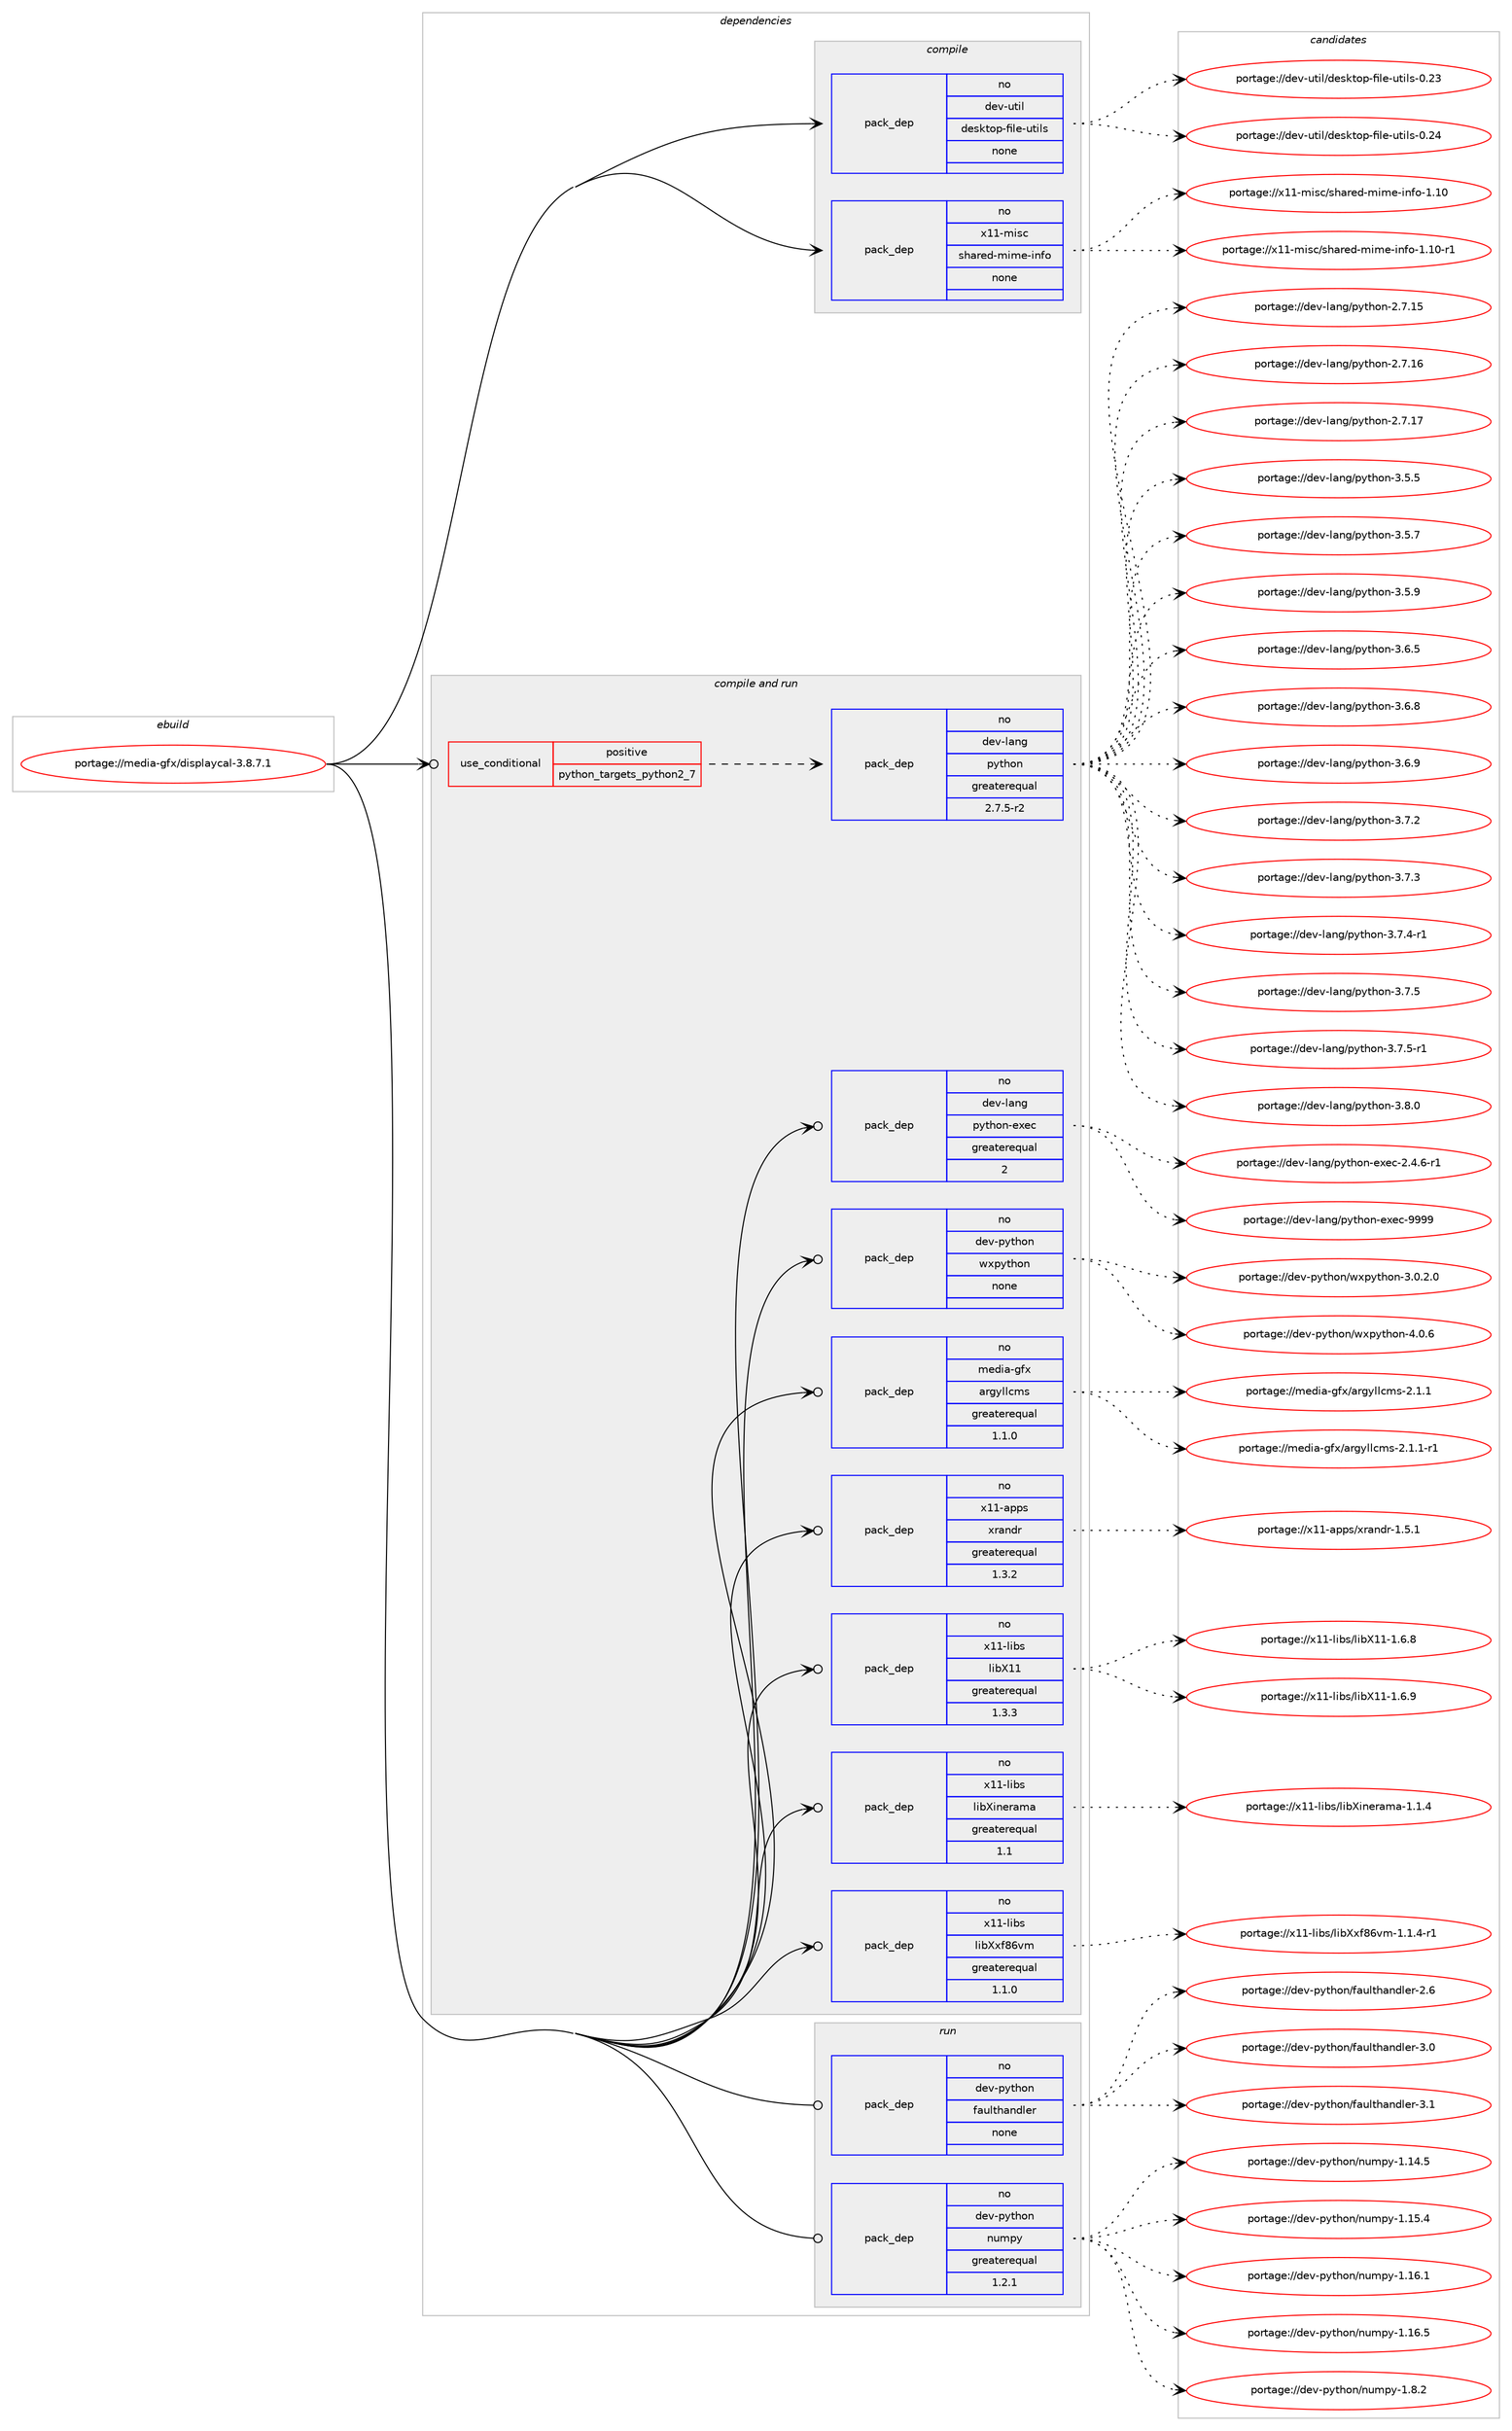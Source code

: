 digraph prolog {

# *************
# Graph options
# *************

newrank=true;
concentrate=true;
compound=true;
graph [rankdir=LR,fontname=Helvetica,fontsize=10,ranksep=1.5];#, ranksep=2.5, nodesep=0.2];
edge  [arrowhead=vee];
node  [fontname=Helvetica,fontsize=10];

# **********
# The ebuild
# **********

subgraph cluster_leftcol {
color=gray;
rank=same;
label=<<i>ebuild</i>>;
id [label="portage://media-gfx/displaycal-3.8.7.1", color=red, width=4, href="../media-gfx/displaycal-3.8.7.1.svg"];
}

# ****************
# The dependencies
# ****************

subgraph cluster_midcol {
color=gray;
label=<<i>dependencies</i>>;
subgraph cluster_compile {
fillcolor="#eeeeee";
style=filled;
label=<<i>compile</i>>;
subgraph pack228723 {
dependency311799 [label=<<TABLE BORDER="0" CELLBORDER="1" CELLSPACING="0" CELLPADDING="4" WIDTH="220"><TR><TD ROWSPAN="6" CELLPADDING="30">pack_dep</TD></TR><TR><TD WIDTH="110">no</TD></TR><TR><TD>dev-util</TD></TR><TR><TD>desktop-file-utils</TD></TR><TR><TD>none</TD></TR><TR><TD></TD></TR></TABLE>>, shape=none, color=blue];
}
id:e -> dependency311799:w [weight=20,style="solid",arrowhead="vee"];
subgraph pack228724 {
dependency311800 [label=<<TABLE BORDER="0" CELLBORDER="1" CELLSPACING="0" CELLPADDING="4" WIDTH="220"><TR><TD ROWSPAN="6" CELLPADDING="30">pack_dep</TD></TR><TR><TD WIDTH="110">no</TD></TR><TR><TD>x11-misc</TD></TR><TR><TD>shared-mime-info</TD></TR><TR><TD>none</TD></TR><TR><TD></TD></TR></TABLE>>, shape=none, color=blue];
}
id:e -> dependency311800:w [weight=20,style="solid",arrowhead="vee"];
}
subgraph cluster_compileandrun {
fillcolor="#eeeeee";
style=filled;
label=<<i>compile and run</i>>;
subgraph cond78036 {
dependency311801 [label=<<TABLE BORDER="0" CELLBORDER="1" CELLSPACING="0" CELLPADDING="4"><TR><TD ROWSPAN="3" CELLPADDING="10">use_conditional</TD></TR><TR><TD>positive</TD></TR><TR><TD>python_targets_python2_7</TD></TR></TABLE>>, shape=none, color=red];
subgraph pack228725 {
dependency311802 [label=<<TABLE BORDER="0" CELLBORDER="1" CELLSPACING="0" CELLPADDING="4" WIDTH="220"><TR><TD ROWSPAN="6" CELLPADDING="30">pack_dep</TD></TR><TR><TD WIDTH="110">no</TD></TR><TR><TD>dev-lang</TD></TR><TR><TD>python</TD></TR><TR><TD>greaterequal</TD></TR><TR><TD>2.7.5-r2</TD></TR></TABLE>>, shape=none, color=blue];
}
dependency311801:e -> dependency311802:w [weight=20,style="dashed",arrowhead="vee"];
}
id:e -> dependency311801:w [weight=20,style="solid",arrowhead="odotvee"];
subgraph pack228726 {
dependency311803 [label=<<TABLE BORDER="0" CELLBORDER="1" CELLSPACING="0" CELLPADDING="4" WIDTH="220"><TR><TD ROWSPAN="6" CELLPADDING="30">pack_dep</TD></TR><TR><TD WIDTH="110">no</TD></TR><TR><TD>dev-lang</TD></TR><TR><TD>python-exec</TD></TR><TR><TD>greaterequal</TD></TR><TR><TD>2</TD></TR></TABLE>>, shape=none, color=blue];
}
id:e -> dependency311803:w [weight=20,style="solid",arrowhead="odotvee"];
subgraph pack228727 {
dependency311804 [label=<<TABLE BORDER="0" CELLBORDER="1" CELLSPACING="0" CELLPADDING="4" WIDTH="220"><TR><TD ROWSPAN="6" CELLPADDING="30">pack_dep</TD></TR><TR><TD WIDTH="110">no</TD></TR><TR><TD>dev-python</TD></TR><TR><TD>wxpython</TD></TR><TR><TD>none</TD></TR><TR><TD></TD></TR></TABLE>>, shape=none, color=blue];
}
id:e -> dependency311804:w [weight=20,style="solid",arrowhead="odotvee"];
subgraph pack228728 {
dependency311805 [label=<<TABLE BORDER="0" CELLBORDER="1" CELLSPACING="0" CELLPADDING="4" WIDTH="220"><TR><TD ROWSPAN="6" CELLPADDING="30">pack_dep</TD></TR><TR><TD WIDTH="110">no</TD></TR><TR><TD>media-gfx</TD></TR><TR><TD>argyllcms</TD></TR><TR><TD>greaterequal</TD></TR><TR><TD>1.1.0</TD></TR></TABLE>>, shape=none, color=blue];
}
id:e -> dependency311805:w [weight=20,style="solid",arrowhead="odotvee"];
subgraph pack228729 {
dependency311806 [label=<<TABLE BORDER="0" CELLBORDER="1" CELLSPACING="0" CELLPADDING="4" WIDTH="220"><TR><TD ROWSPAN="6" CELLPADDING="30">pack_dep</TD></TR><TR><TD WIDTH="110">no</TD></TR><TR><TD>x11-apps</TD></TR><TR><TD>xrandr</TD></TR><TR><TD>greaterequal</TD></TR><TR><TD>1.3.2</TD></TR></TABLE>>, shape=none, color=blue];
}
id:e -> dependency311806:w [weight=20,style="solid",arrowhead="odotvee"];
subgraph pack228730 {
dependency311807 [label=<<TABLE BORDER="0" CELLBORDER="1" CELLSPACING="0" CELLPADDING="4" WIDTH="220"><TR><TD ROWSPAN="6" CELLPADDING="30">pack_dep</TD></TR><TR><TD WIDTH="110">no</TD></TR><TR><TD>x11-libs</TD></TR><TR><TD>libX11</TD></TR><TR><TD>greaterequal</TD></TR><TR><TD>1.3.3</TD></TR></TABLE>>, shape=none, color=blue];
}
id:e -> dependency311807:w [weight=20,style="solid",arrowhead="odotvee"];
subgraph pack228731 {
dependency311808 [label=<<TABLE BORDER="0" CELLBORDER="1" CELLSPACING="0" CELLPADDING="4" WIDTH="220"><TR><TD ROWSPAN="6" CELLPADDING="30">pack_dep</TD></TR><TR><TD WIDTH="110">no</TD></TR><TR><TD>x11-libs</TD></TR><TR><TD>libXinerama</TD></TR><TR><TD>greaterequal</TD></TR><TR><TD>1.1</TD></TR></TABLE>>, shape=none, color=blue];
}
id:e -> dependency311808:w [weight=20,style="solid",arrowhead="odotvee"];
subgraph pack228732 {
dependency311809 [label=<<TABLE BORDER="0" CELLBORDER="1" CELLSPACING="0" CELLPADDING="4" WIDTH="220"><TR><TD ROWSPAN="6" CELLPADDING="30">pack_dep</TD></TR><TR><TD WIDTH="110">no</TD></TR><TR><TD>x11-libs</TD></TR><TR><TD>libXxf86vm</TD></TR><TR><TD>greaterequal</TD></TR><TR><TD>1.1.0</TD></TR></TABLE>>, shape=none, color=blue];
}
id:e -> dependency311809:w [weight=20,style="solid",arrowhead="odotvee"];
}
subgraph cluster_run {
fillcolor="#eeeeee";
style=filled;
label=<<i>run</i>>;
subgraph pack228733 {
dependency311810 [label=<<TABLE BORDER="0" CELLBORDER="1" CELLSPACING="0" CELLPADDING="4" WIDTH="220"><TR><TD ROWSPAN="6" CELLPADDING="30">pack_dep</TD></TR><TR><TD WIDTH="110">no</TD></TR><TR><TD>dev-python</TD></TR><TR><TD>faulthandler</TD></TR><TR><TD>none</TD></TR><TR><TD></TD></TR></TABLE>>, shape=none, color=blue];
}
id:e -> dependency311810:w [weight=20,style="solid",arrowhead="odot"];
subgraph pack228734 {
dependency311811 [label=<<TABLE BORDER="0" CELLBORDER="1" CELLSPACING="0" CELLPADDING="4" WIDTH="220"><TR><TD ROWSPAN="6" CELLPADDING="30">pack_dep</TD></TR><TR><TD WIDTH="110">no</TD></TR><TR><TD>dev-python</TD></TR><TR><TD>numpy</TD></TR><TR><TD>greaterequal</TD></TR><TR><TD>1.2.1</TD></TR></TABLE>>, shape=none, color=blue];
}
id:e -> dependency311811:w [weight=20,style="solid",arrowhead="odot"];
}
}

# **************
# The candidates
# **************

subgraph cluster_choices {
rank=same;
color=gray;
label=<<i>candidates</i>>;

subgraph choice228723 {
color=black;
nodesep=1;
choiceportage100101118451171161051084710010111510711611111245102105108101451171161051081154548465051 [label="portage://dev-util/desktop-file-utils-0.23", color=red, width=4,href="../dev-util/desktop-file-utils-0.23.svg"];
choiceportage100101118451171161051084710010111510711611111245102105108101451171161051081154548465052 [label="portage://dev-util/desktop-file-utils-0.24", color=red, width=4,href="../dev-util/desktop-file-utils-0.24.svg"];
dependency311799:e -> choiceportage100101118451171161051084710010111510711611111245102105108101451171161051081154548465051:w [style=dotted,weight="100"];
dependency311799:e -> choiceportage100101118451171161051084710010111510711611111245102105108101451171161051081154548465052:w [style=dotted,weight="100"];
}
subgraph choice228724 {
color=black;
nodesep=1;
choiceportage12049494510910511599471151049711410110045109105109101451051101021114549464948 [label="portage://x11-misc/shared-mime-info-1.10", color=red, width=4,href="../x11-misc/shared-mime-info-1.10.svg"];
choiceportage120494945109105115994711510497114101100451091051091014510511010211145494649484511449 [label="portage://x11-misc/shared-mime-info-1.10-r1", color=red, width=4,href="../x11-misc/shared-mime-info-1.10-r1.svg"];
dependency311800:e -> choiceportage12049494510910511599471151049711410110045109105109101451051101021114549464948:w [style=dotted,weight="100"];
dependency311800:e -> choiceportage120494945109105115994711510497114101100451091051091014510511010211145494649484511449:w [style=dotted,weight="100"];
}
subgraph choice228725 {
color=black;
nodesep=1;
choiceportage10010111845108971101034711212111610411111045504655464953 [label="portage://dev-lang/python-2.7.15", color=red, width=4,href="../dev-lang/python-2.7.15.svg"];
choiceportage10010111845108971101034711212111610411111045504655464954 [label="portage://dev-lang/python-2.7.16", color=red, width=4,href="../dev-lang/python-2.7.16.svg"];
choiceportage10010111845108971101034711212111610411111045504655464955 [label="portage://dev-lang/python-2.7.17", color=red, width=4,href="../dev-lang/python-2.7.17.svg"];
choiceportage100101118451089711010347112121116104111110455146534653 [label="portage://dev-lang/python-3.5.5", color=red, width=4,href="../dev-lang/python-3.5.5.svg"];
choiceportage100101118451089711010347112121116104111110455146534655 [label="portage://dev-lang/python-3.5.7", color=red, width=4,href="../dev-lang/python-3.5.7.svg"];
choiceportage100101118451089711010347112121116104111110455146534657 [label="portage://dev-lang/python-3.5.9", color=red, width=4,href="../dev-lang/python-3.5.9.svg"];
choiceportage100101118451089711010347112121116104111110455146544653 [label="portage://dev-lang/python-3.6.5", color=red, width=4,href="../dev-lang/python-3.6.5.svg"];
choiceportage100101118451089711010347112121116104111110455146544656 [label="portage://dev-lang/python-3.6.8", color=red, width=4,href="../dev-lang/python-3.6.8.svg"];
choiceportage100101118451089711010347112121116104111110455146544657 [label="portage://dev-lang/python-3.6.9", color=red, width=4,href="../dev-lang/python-3.6.9.svg"];
choiceportage100101118451089711010347112121116104111110455146554650 [label="portage://dev-lang/python-3.7.2", color=red, width=4,href="../dev-lang/python-3.7.2.svg"];
choiceportage100101118451089711010347112121116104111110455146554651 [label="portage://dev-lang/python-3.7.3", color=red, width=4,href="../dev-lang/python-3.7.3.svg"];
choiceportage1001011184510897110103471121211161041111104551465546524511449 [label="portage://dev-lang/python-3.7.4-r1", color=red, width=4,href="../dev-lang/python-3.7.4-r1.svg"];
choiceportage100101118451089711010347112121116104111110455146554653 [label="portage://dev-lang/python-3.7.5", color=red, width=4,href="../dev-lang/python-3.7.5.svg"];
choiceportage1001011184510897110103471121211161041111104551465546534511449 [label="portage://dev-lang/python-3.7.5-r1", color=red, width=4,href="../dev-lang/python-3.7.5-r1.svg"];
choiceportage100101118451089711010347112121116104111110455146564648 [label="portage://dev-lang/python-3.8.0", color=red, width=4,href="../dev-lang/python-3.8.0.svg"];
dependency311802:e -> choiceportage10010111845108971101034711212111610411111045504655464953:w [style=dotted,weight="100"];
dependency311802:e -> choiceportage10010111845108971101034711212111610411111045504655464954:w [style=dotted,weight="100"];
dependency311802:e -> choiceportage10010111845108971101034711212111610411111045504655464955:w [style=dotted,weight="100"];
dependency311802:e -> choiceportage100101118451089711010347112121116104111110455146534653:w [style=dotted,weight="100"];
dependency311802:e -> choiceportage100101118451089711010347112121116104111110455146534655:w [style=dotted,weight="100"];
dependency311802:e -> choiceportage100101118451089711010347112121116104111110455146534657:w [style=dotted,weight="100"];
dependency311802:e -> choiceportage100101118451089711010347112121116104111110455146544653:w [style=dotted,weight="100"];
dependency311802:e -> choiceportage100101118451089711010347112121116104111110455146544656:w [style=dotted,weight="100"];
dependency311802:e -> choiceportage100101118451089711010347112121116104111110455146544657:w [style=dotted,weight="100"];
dependency311802:e -> choiceportage100101118451089711010347112121116104111110455146554650:w [style=dotted,weight="100"];
dependency311802:e -> choiceportage100101118451089711010347112121116104111110455146554651:w [style=dotted,weight="100"];
dependency311802:e -> choiceportage1001011184510897110103471121211161041111104551465546524511449:w [style=dotted,weight="100"];
dependency311802:e -> choiceportage100101118451089711010347112121116104111110455146554653:w [style=dotted,weight="100"];
dependency311802:e -> choiceportage1001011184510897110103471121211161041111104551465546534511449:w [style=dotted,weight="100"];
dependency311802:e -> choiceportage100101118451089711010347112121116104111110455146564648:w [style=dotted,weight="100"];
}
subgraph choice228726 {
color=black;
nodesep=1;
choiceportage10010111845108971101034711212111610411111045101120101994550465246544511449 [label="portage://dev-lang/python-exec-2.4.6-r1", color=red, width=4,href="../dev-lang/python-exec-2.4.6-r1.svg"];
choiceportage10010111845108971101034711212111610411111045101120101994557575757 [label="portage://dev-lang/python-exec-9999", color=red, width=4,href="../dev-lang/python-exec-9999.svg"];
dependency311803:e -> choiceportage10010111845108971101034711212111610411111045101120101994550465246544511449:w [style=dotted,weight="100"];
dependency311803:e -> choiceportage10010111845108971101034711212111610411111045101120101994557575757:w [style=dotted,weight="100"];
}
subgraph choice228727 {
color=black;
nodesep=1;
choiceportage10010111845112121116104111110471191201121211161041111104551464846504648 [label="portage://dev-python/wxpython-3.0.2.0", color=red, width=4,href="../dev-python/wxpython-3.0.2.0.svg"];
choiceportage1001011184511212111610411111047119120112121116104111110455246484654 [label="portage://dev-python/wxpython-4.0.6", color=red, width=4,href="../dev-python/wxpython-4.0.6.svg"];
dependency311804:e -> choiceportage10010111845112121116104111110471191201121211161041111104551464846504648:w [style=dotted,weight="100"];
dependency311804:e -> choiceportage1001011184511212111610411111047119120112121116104111110455246484654:w [style=dotted,weight="100"];
}
subgraph choice228728 {
color=black;
nodesep=1;
choiceportage1091011001059745103102120479711410312110810899109115455046494649 [label="portage://media-gfx/argyllcms-2.1.1", color=red, width=4,href="../media-gfx/argyllcms-2.1.1.svg"];
choiceportage10910110010597451031021204797114103121108108991091154550464946494511449 [label="portage://media-gfx/argyllcms-2.1.1-r1", color=red, width=4,href="../media-gfx/argyllcms-2.1.1-r1.svg"];
dependency311805:e -> choiceportage1091011001059745103102120479711410312110810899109115455046494649:w [style=dotted,weight="100"];
dependency311805:e -> choiceportage10910110010597451031021204797114103121108108991091154550464946494511449:w [style=dotted,weight="100"];
}
subgraph choice228729 {
color=black;
nodesep=1;
choiceportage120494945971121121154712011497110100114454946534649 [label="portage://x11-apps/xrandr-1.5.1", color=red, width=4,href="../x11-apps/xrandr-1.5.1.svg"];
dependency311806:e -> choiceportage120494945971121121154712011497110100114454946534649:w [style=dotted,weight="100"];
}
subgraph choice228730 {
color=black;
nodesep=1;
choiceportage120494945108105981154710810598884949454946544656 [label="portage://x11-libs/libX11-1.6.8", color=red, width=4,href="../x11-libs/libX11-1.6.8.svg"];
choiceportage120494945108105981154710810598884949454946544657 [label="portage://x11-libs/libX11-1.6.9", color=red, width=4,href="../x11-libs/libX11-1.6.9.svg"];
dependency311807:e -> choiceportage120494945108105981154710810598884949454946544656:w [style=dotted,weight="100"];
dependency311807:e -> choiceportage120494945108105981154710810598884949454946544657:w [style=dotted,weight="100"];
}
subgraph choice228731 {
color=black;
nodesep=1;
choiceportage120494945108105981154710810598881051101011149710997454946494652 [label="portage://x11-libs/libXinerama-1.1.4", color=red, width=4,href="../x11-libs/libXinerama-1.1.4.svg"];
dependency311808:e -> choiceportage120494945108105981154710810598881051101011149710997454946494652:w [style=dotted,weight="100"];
}
subgraph choice228732 {
color=black;
nodesep=1;
choiceportage1204949451081059811547108105988812010256541181094549464946524511449 [label="portage://x11-libs/libXxf86vm-1.1.4-r1", color=red, width=4,href="../x11-libs/libXxf86vm-1.1.4-r1.svg"];
dependency311809:e -> choiceportage1204949451081059811547108105988812010256541181094549464946524511449:w [style=dotted,weight="100"];
}
subgraph choice228733 {
color=black;
nodesep=1;
choiceportage1001011184511212111610411111047102971171081161049711010010810111445504654 [label="portage://dev-python/faulthandler-2.6", color=red, width=4,href="../dev-python/faulthandler-2.6.svg"];
choiceportage1001011184511212111610411111047102971171081161049711010010810111445514648 [label="portage://dev-python/faulthandler-3.0", color=red, width=4,href="../dev-python/faulthandler-3.0.svg"];
choiceportage1001011184511212111610411111047102971171081161049711010010810111445514649 [label="portage://dev-python/faulthandler-3.1", color=red, width=4,href="../dev-python/faulthandler-3.1.svg"];
dependency311810:e -> choiceportage1001011184511212111610411111047102971171081161049711010010810111445504654:w [style=dotted,weight="100"];
dependency311810:e -> choiceportage1001011184511212111610411111047102971171081161049711010010810111445514648:w [style=dotted,weight="100"];
dependency311810:e -> choiceportage1001011184511212111610411111047102971171081161049711010010810111445514649:w [style=dotted,weight="100"];
}
subgraph choice228734 {
color=black;
nodesep=1;
choiceportage100101118451121211161041111104711011710911212145494649524653 [label="portage://dev-python/numpy-1.14.5", color=red, width=4,href="../dev-python/numpy-1.14.5.svg"];
choiceportage100101118451121211161041111104711011710911212145494649534652 [label="portage://dev-python/numpy-1.15.4", color=red, width=4,href="../dev-python/numpy-1.15.4.svg"];
choiceportage100101118451121211161041111104711011710911212145494649544649 [label="portage://dev-python/numpy-1.16.1", color=red, width=4,href="../dev-python/numpy-1.16.1.svg"];
choiceportage100101118451121211161041111104711011710911212145494649544653 [label="portage://dev-python/numpy-1.16.5", color=red, width=4,href="../dev-python/numpy-1.16.5.svg"];
choiceportage1001011184511212111610411111047110117109112121454946564650 [label="portage://dev-python/numpy-1.8.2", color=red, width=4,href="../dev-python/numpy-1.8.2.svg"];
dependency311811:e -> choiceportage100101118451121211161041111104711011710911212145494649524653:w [style=dotted,weight="100"];
dependency311811:e -> choiceportage100101118451121211161041111104711011710911212145494649534652:w [style=dotted,weight="100"];
dependency311811:e -> choiceportage100101118451121211161041111104711011710911212145494649544649:w [style=dotted,weight="100"];
dependency311811:e -> choiceportage100101118451121211161041111104711011710911212145494649544653:w [style=dotted,weight="100"];
dependency311811:e -> choiceportage1001011184511212111610411111047110117109112121454946564650:w [style=dotted,weight="100"];
}
}

}
